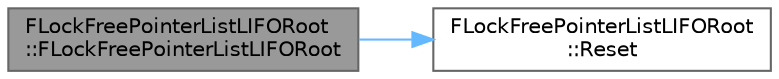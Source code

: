 digraph "FLockFreePointerListLIFORoot::FLockFreePointerListLIFORoot"
{
 // INTERACTIVE_SVG=YES
 // LATEX_PDF_SIZE
  bgcolor="transparent";
  edge [fontname=Helvetica,fontsize=10,labelfontname=Helvetica,labelfontsize=10];
  node [fontname=Helvetica,fontsize=10,shape=box,height=0.2,width=0.4];
  rankdir="LR";
  Node1 [id="Node000001",label="FLockFreePointerListLIFORoot\l::FLockFreePointerListLIFORoot",height=0.2,width=0.4,color="gray40", fillcolor="grey60", style="filled", fontcolor="black",tooltip=" "];
  Node1 -> Node2 [id="edge1_Node000001_Node000002",color="steelblue1",style="solid",tooltip=" "];
  Node2 [id="Node000002",label="FLockFreePointerListLIFORoot\l::Reset",height=0.2,width=0.4,color="grey40", fillcolor="white", style="filled",URL="$d7/d5d/classFLockFreePointerListLIFORoot.html#a821bc593ed72a2a90ceb27336c07dcc9",tooltip=" "];
}
